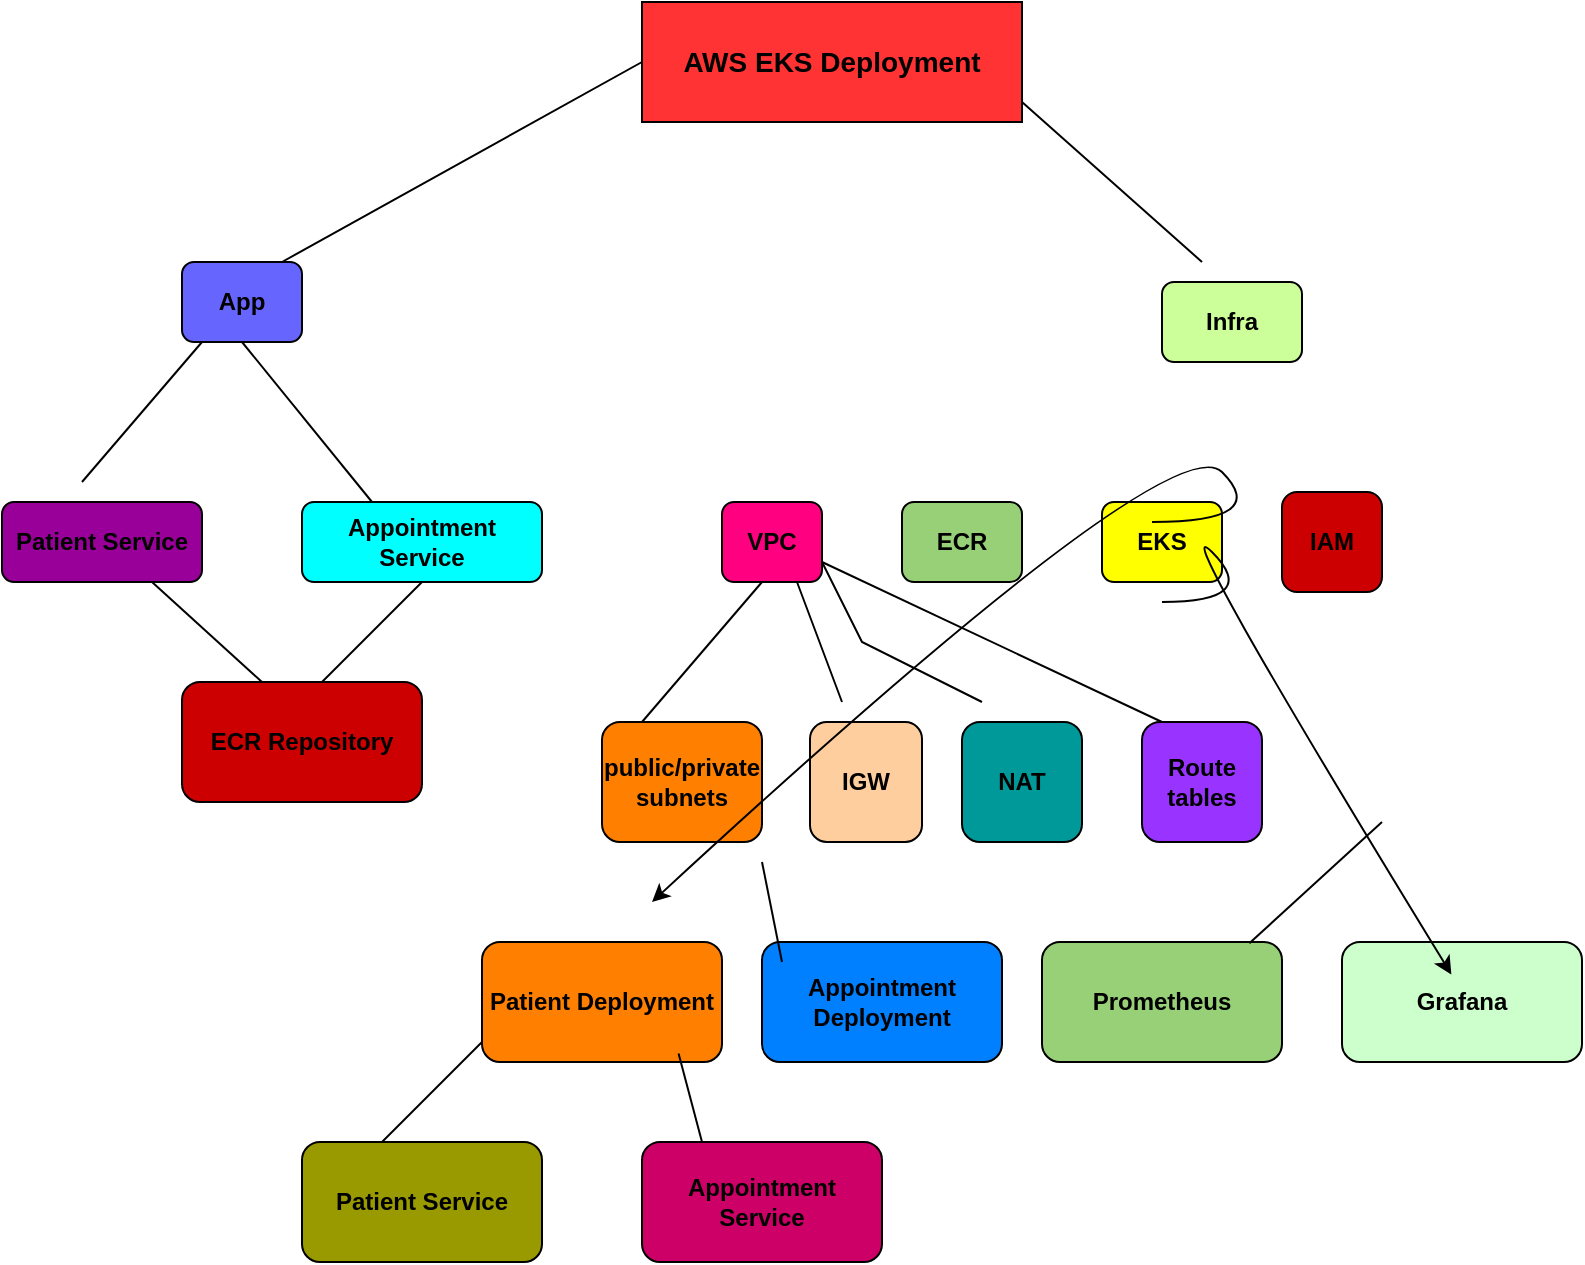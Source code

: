 <mxfile version="26.0.11" pages="2">
  <diagram name="Page-1" id="ZMuajjhXKuEFjqfc3QQC">
    <mxGraphModel dx="1461" dy="641" grid="1" gridSize="10" guides="1" tooltips="1" connect="1" arrows="1" fold="1" page="1" pageScale="1" pageWidth="827" pageHeight="1169" math="0" shadow="0">
      <root>
        <mxCell id="0" />
        <mxCell id="1" parent="0" />
        <mxCell id="qYMxIyd04kvtuVdoY1f4-1" value="&lt;font style=&quot;font-size: 14px;&quot;&gt;&lt;b&gt;AWS EKS Deployment&lt;/b&gt;&lt;/font&gt;" style="rounded=0;whiteSpace=wrap;html=1;fillColor=light-dark(#FF3333,var(--ge-dark-color, #121212));" parent="1" vertex="1">
          <mxGeometry x="330" y="10" width="190" height="60" as="geometry" />
        </mxCell>
        <mxCell id="SwI8XjTKnVOE_scIcT7k-1" value="&lt;b&gt;App&lt;/b&gt;" style="rounded=1;whiteSpace=wrap;html=1;fillColor=light-dark(#6666FF,var(--ge-dark-color, #121212));" parent="1" vertex="1">
          <mxGeometry x="100" y="140" width="60" height="40" as="geometry" />
        </mxCell>
        <mxCell id="SwI8XjTKnVOE_scIcT7k-2" value="&lt;b&gt;Infra&lt;/b&gt;" style="rounded=1;whiteSpace=wrap;html=1;fillColor=light-dark(#CCFF99,var(--ge-dark-color, #121212));" parent="1" vertex="1">
          <mxGeometry x="590" y="150" width="70" height="40" as="geometry" />
        </mxCell>
        <mxCell id="SwI8XjTKnVOE_scIcT7k-4" value="&lt;b&gt;Patient Service&lt;/b&gt;" style="rounded=1;whiteSpace=wrap;html=1;fillColor=light-dark(#990099,var(--ge-dark-color, #121212));strokeColor=light-dark(#000000,#FFFFFF);" parent="1" vertex="1">
          <mxGeometry x="10" y="260" width="100" height="40" as="geometry" />
        </mxCell>
        <mxCell id="SwI8XjTKnVOE_scIcT7k-5" value="&lt;b&gt;Appointment Service&lt;/b&gt;" style="rounded=1;whiteSpace=wrap;html=1;fillColor=light-dark(#00FFFF,var(--ge-dark-color, #121212));" parent="1" vertex="1">
          <mxGeometry x="160" y="260" width="120" height="40" as="geometry" />
        </mxCell>
        <mxCell id="SwI8XjTKnVOE_scIcT7k-6" value="&lt;b&gt;ECR Repository&lt;/b&gt;" style="rounded=1;whiteSpace=wrap;html=1;fillColor=light-dark(#CC0000,var(--ge-dark-color, #121212));" parent="1" vertex="1">
          <mxGeometry x="100" y="350" width="120" height="60" as="geometry" />
        </mxCell>
        <mxCell id="SwI8XjTKnVOE_scIcT7k-7" value="&lt;b&gt;VPC&lt;/b&gt;" style="rounded=1;whiteSpace=wrap;html=1;fillColor=light-dark(#FF0080,var(--ge-dark-color, #121212));" parent="1" vertex="1">
          <mxGeometry x="370" y="260" width="50" height="40" as="geometry" />
        </mxCell>
        <mxCell id="SwI8XjTKnVOE_scIcT7k-8" value="&lt;b&gt;ECR&lt;/b&gt;" style="rounded=1;whiteSpace=wrap;html=1;fillColor=light-dark(#97D077,var(--ge-dark-color, #121212));" parent="1" vertex="1">
          <mxGeometry x="460" y="260" width="60" height="40" as="geometry" />
        </mxCell>
        <mxCell id="SwI8XjTKnVOE_scIcT7k-9" value="&lt;b&gt;EKS&lt;/b&gt;" style="rounded=1;whiteSpace=wrap;html=1;fillColor=light-dark(#FFFF00,var(--ge-dark-color, #121212));" parent="1" vertex="1">
          <mxGeometry x="560" y="260" width="60" height="40" as="geometry" />
        </mxCell>
        <mxCell id="SwI8XjTKnVOE_scIcT7k-10" value="&lt;b&gt;IAM&lt;/b&gt;" style="rounded=1;whiteSpace=wrap;html=1;fillColor=light-dark(#CC0000,var(--ge-dark-color, #121212));" parent="1" vertex="1">
          <mxGeometry x="650" y="255" width="50" height="50" as="geometry" />
        </mxCell>
        <mxCell id="SwI8XjTKnVOE_scIcT7k-12" value="&lt;b&gt;public/private&lt;/b&gt;&lt;div&gt;&lt;b&gt;subnets&lt;/b&gt;&lt;/div&gt;" style="rounded=1;whiteSpace=wrap;html=1;fillColor=light-dark(#FF8000,var(--ge-dark-color, #121212));" parent="1" vertex="1">
          <mxGeometry x="310" y="370" width="80" height="60" as="geometry" />
        </mxCell>
        <mxCell id="SwI8XjTKnVOE_scIcT7k-14" value="&lt;b&gt;IGW&lt;/b&gt;" style="rounded=1;whiteSpace=wrap;html=1;fillColor=light-dark(#FFCE9F,var(--ge-dark-color, #121212));" parent="1" vertex="1">
          <mxGeometry x="414" y="370" width="56" height="60" as="geometry" />
        </mxCell>
        <mxCell id="SwI8XjTKnVOE_scIcT7k-15" value="&lt;b&gt;NAT&lt;/b&gt;" style="rounded=1;whiteSpace=wrap;html=1;fillColor=light-dark(#009999,var(--ge-dark-color, #121212));" parent="1" vertex="1">
          <mxGeometry x="490" y="370" width="60" height="60" as="geometry" />
        </mxCell>
        <mxCell id="SwI8XjTKnVOE_scIcT7k-16" value="&lt;b&gt;Route tables&lt;/b&gt;" style="rounded=1;whiteSpace=wrap;html=1;fillColor=light-dark(#9933FF,var(--ge-dark-color, #121212));" parent="1" vertex="1">
          <mxGeometry x="580" y="370" width="60" height="60" as="geometry" />
        </mxCell>
        <mxCell id="SwI8XjTKnVOE_scIcT7k-17" value="&lt;b&gt;Patient Deployment&lt;/b&gt;" style="rounded=1;whiteSpace=wrap;html=1;fillColor=light-dark(#FF8000,var(--ge-dark-color, #121212));" parent="1" vertex="1">
          <mxGeometry x="250" y="480" width="120" height="60" as="geometry" />
        </mxCell>
        <mxCell id="SwI8XjTKnVOE_scIcT7k-18" value="&lt;b&gt;Appointment Deployment&lt;/b&gt;" style="rounded=1;whiteSpace=wrap;html=1;fillColor=light-dark(#007FFF,var(--ge-dark-color, #121212));" parent="1" vertex="1">
          <mxGeometry x="390" y="480" width="120" height="60" as="geometry" />
        </mxCell>
        <mxCell id="SwI8XjTKnVOE_scIcT7k-20" value="&lt;b&gt;Prometheus&lt;/b&gt;" style="rounded=1;whiteSpace=wrap;html=1;fillColor=light-dark(#97D077,var(--ge-dark-color, #121212));" parent="1" vertex="1">
          <mxGeometry x="530" y="480" width="120" height="60" as="geometry" />
        </mxCell>
        <mxCell id="SwI8XjTKnVOE_scIcT7k-21" value="&lt;b&gt;Grafana&lt;/b&gt;" style="rounded=1;whiteSpace=wrap;html=1;fillColor=light-dark(#CCFFCC,var(--ge-dark-color, #121212));" parent="1" vertex="1">
          <mxGeometry x="680" y="480" width="120" height="60" as="geometry" />
        </mxCell>
        <mxCell id="SwI8XjTKnVOE_scIcT7k-22" value="&lt;b&gt;Patient Service&lt;/b&gt;" style="rounded=1;whiteSpace=wrap;html=1;fillColor=light-dark(#999900,var(--ge-dark-color, #121212));" parent="1" vertex="1">
          <mxGeometry x="160" y="580" width="120" height="60" as="geometry" />
        </mxCell>
        <mxCell id="SwI8XjTKnVOE_scIcT7k-23" value="&lt;b&gt;Appointment Service&lt;/b&gt;" style="rounded=1;whiteSpace=wrap;html=1;fillColor=light-dark(#CC0066,var(--ge-dark-color, #121212));" parent="1" vertex="1">
          <mxGeometry x="330" y="580" width="120" height="60" as="geometry" />
        </mxCell>
        <mxCell id="SwI8XjTKnVOE_scIcT7k-27" value="" style="endArrow=none;html=1;rounded=0;entryX=0;entryY=0.5;entryDx=0;entryDy=0;" parent="1" target="qYMxIyd04kvtuVdoY1f4-1" edge="1">
          <mxGeometry width="50" height="50" relative="1" as="geometry">
            <mxPoint x="150" y="140" as="sourcePoint" />
            <mxPoint x="200" y="90" as="targetPoint" />
          </mxGeometry>
        </mxCell>
        <mxCell id="SwI8XjTKnVOE_scIcT7k-28" value="" style="endArrow=none;html=1;rounded=0;" parent="1" edge="1">
          <mxGeometry width="50" height="50" relative="1" as="geometry">
            <mxPoint x="520" y="60" as="sourcePoint" />
            <mxPoint x="610" y="140" as="targetPoint" />
          </mxGeometry>
        </mxCell>
        <mxCell id="SwI8XjTKnVOE_scIcT7k-29" value="" style="endArrow=none;html=1;rounded=0;" parent="1" edge="1">
          <mxGeometry width="50" height="50" relative="1" as="geometry">
            <mxPoint x="50" y="250" as="sourcePoint" />
            <mxPoint x="110" y="180" as="targetPoint" />
          </mxGeometry>
        </mxCell>
        <mxCell id="SwI8XjTKnVOE_scIcT7k-30" value="" style="endArrow=none;html=1;rounded=0;entryX=0.5;entryY=1;entryDx=0;entryDy=0;" parent="1" target="SwI8XjTKnVOE_scIcT7k-1" edge="1">
          <mxGeometry width="50" height="50" relative="1" as="geometry">
            <mxPoint x="195" y="260" as="sourcePoint" />
            <mxPoint x="245" y="210" as="targetPoint" />
          </mxGeometry>
        </mxCell>
        <mxCell id="SwI8XjTKnVOE_scIcT7k-31" value="" style="endArrow=none;html=1;rounded=0;" parent="1" edge="1">
          <mxGeometry width="50" height="50" relative="1" as="geometry">
            <mxPoint x="140" y="350" as="sourcePoint" />
            <mxPoint x="85" y="300" as="targetPoint" />
          </mxGeometry>
        </mxCell>
        <mxCell id="SwI8XjTKnVOE_scIcT7k-32" value="" style="endArrow=none;html=1;rounded=0;" parent="1" edge="1">
          <mxGeometry width="50" height="50" relative="1" as="geometry">
            <mxPoint x="170" y="350" as="sourcePoint" />
            <mxPoint x="220" y="300" as="targetPoint" />
          </mxGeometry>
        </mxCell>
        <mxCell id="SwI8XjTKnVOE_scIcT7k-33" value="" style="endArrow=none;html=1;rounded=0;exitX=0.25;exitY=0;exitDx=0;exitDy=0;" parent="1" source="SwI8XjTKnVOE_scIcT7k-12" edge="1">
          <mxGeometry width="50" height="50" relative="1" as="geometry">
            <mxPoint x="340" y="350" as="sourcePoint" />
            <mxPoint x="390" y="300" as="targetPoint" />
          </mxGeometry>
        </mxCell>
        <mxCell id="SwI8XjTKnVOE_scIcT7k-34" value="" style="endArrow=none;html=1;rounded=0;entryX=0.75;entryY=1;entryDx=0;entryDy=0;" parent="1" target="SwI8XjTKnVOE_scIcT7k-7" edge="1">
          <mxGeometry width="50" height="50" relative="1" as="geometry">
            <mxPoint x="430" y="360" as="sourcePoint" />
            <mxPoint x="440" y="320" as="targetPoint" />
          </mxGeometry>
        </mxCell>
        <mxCell id="SwI8XjTKnVOE_scIcT7k-35" value="" style="endArrow=none;html=1;rounded=0;entryX=1;entryY=0.75;entryDx=0;entryDy=0;" parent="1" target="SwI8XjTKnVOE_scIcT7k-7" edge="1">
          <mxGeometry width="50" height="50" relative="1" as="geometry">
            <mxPoint x="500" y="360" as="sourcePoint" />
            <mxPoint x="430" y="300" as="targetPoint" />
            <Array as="points">
              <mxPoint x="440" y="330" />
            </Array>
          </mxGeometry>
        </mxCell>
        <mxCell id="SwI8XjTKnVOE_scIcT7k-36" value="" style="endArrow=none;html=1;rounded=0;" parent="1" edge="1">
          <mxGeometry width="50" height="50" relative="1" as="geometry">
            <mxPoint x="590" y="370" as="sourcePoint" />
            <mxPoint x="420" y="290" as="targetPoint" />
          </mxGeometry>
        </mxCell>
        <mxCell id="SwI8XjTKnVOE_scIcT7k-38" value="" style="curved=1;endArrow=classic;html=1;rounded=0;entryX=0.75;entryY=0;entryDx=0;entryDy=0;" parent="1" edge="1">
          <mxGeometry width="50" height="50" relative="1" as="geometry">
            <mxPoint x="585" y="270" as="sourcePoint" />
            <mxPoint x="335" y="460" as="targetPoint" />
            <Array as="points">
              <mxPoint x="645" y="270" />
              <mxPoint x="595" y="220" />
            </Array>
          </mxGeometry>
        </mxCell>
        <mxCell id="SwI8XjTKnVOE_scIcT7k-39" value="" style="curved=1;endArrow=classic;html=1;rounded=0;entryX=0.414;entryY=-0.063;entryDx=0;entryDy=0;entryPerimeter=0;" parent="1" edge="1">
          <mxGeometry width="50" height="50" relative="1" as="geometry">
            <mxPoint x="590" y="310" as="sourcePoint" />
            <mxPoint x="734.68" y="496.22" as="targetPoint" />
            <Array as="points">
              <mxPoint x="640" y="310" />
              <mxPoint x="590" y="260" />
            </Array>
          </mxGeometry>
        </mxCell>
        <mxCell id="SwI8XjTKnVOE_scIcT7k-40" value="" style="endArrow=none;html=1;rounded=0;" parent="1" edge="1">
          <mxGeometry width="50" height="50" relative="1" as="geometry">
            <mxPoint x="400" y="490" as="sourcePoint" />
            <mxPoint x="390" y="440" as="targetPoint" />
          </mxGeometry>
        </mxCell>
        <mxCell id="SwI8XjTKnVOE_scIcT7k-42" value="" style="endArrow=none;html=1;rounded=0;exitX=0.864;exitY=0.011;exitDx=0;exitDy=0;exitPerimeter=0;" parent="1" source="SwI8XjTKnVOE_scIcT7k-20" edge="1">
          <mxGeometry width="50" height="50" relative="1" as="geometry">
            <mxPoint x="650" y="470" as="sourcePoint" />
            <mxPoint x="700" y="420" as="targetPoint" />
          </mxGeometry>
        </mxCell>
        <mxCell id="SwI8XjTKnVOE_scIcT7k-44" value="" style="endArrow=none;html=1;rounded=0;" parent="1" edge="1">
          <mxGeometry width="50" height="50" relative="1" as="geometry">
            <mxPoint x="200" y="580" as="sourcePoint" />
            <mxPoint x="250" y="530" as="targetPoint" />
          </mxGeometry>
        </mxCell>
        <mxCell id="SwI8XjTKnVOE_scIcT7k-45" value="" style="endArrow=none;html=1;rounded=0;entryX=0.819;entryY=0.93;entryDx=0;entryDy=0;entryPerimeter=0;exitX=0.25;exitY=0;exitDx=0;exitDy=0;" parent="1" source="SwI8XjTKnVOE_scIcT7k-23" target="SwI8XjTKnVOE_scIcT7k-17" edge="1">
          <mxGeometry width="50" height="50" relative="1" as="geometry">
            <mxPoint x="320" y="600" as="sourcePoint" />
            <mxPoint x="370" y="550" as="targetPoint" />
          </mxGeometry>
        </mxCell>
      </root>
    </mxGraphModel>
  </diagram>
  <diagram id="cz-za55I0zlG264yEl9r" name="Page-2">
    <mxGraphModel grid="1" page="1" gridSize="10" guides="1" tooltips="1" connect="1" arrows="1" fold="1" pageScale="1" pageWidth="827" pageHeight="1169" math="0" shadow="0">
      <root>
        <mxCell id="0" />
        <mxCell id="1" parent="0" />
      </root>
    </mxGraphModel>
  </diagram>
</mxfile>
